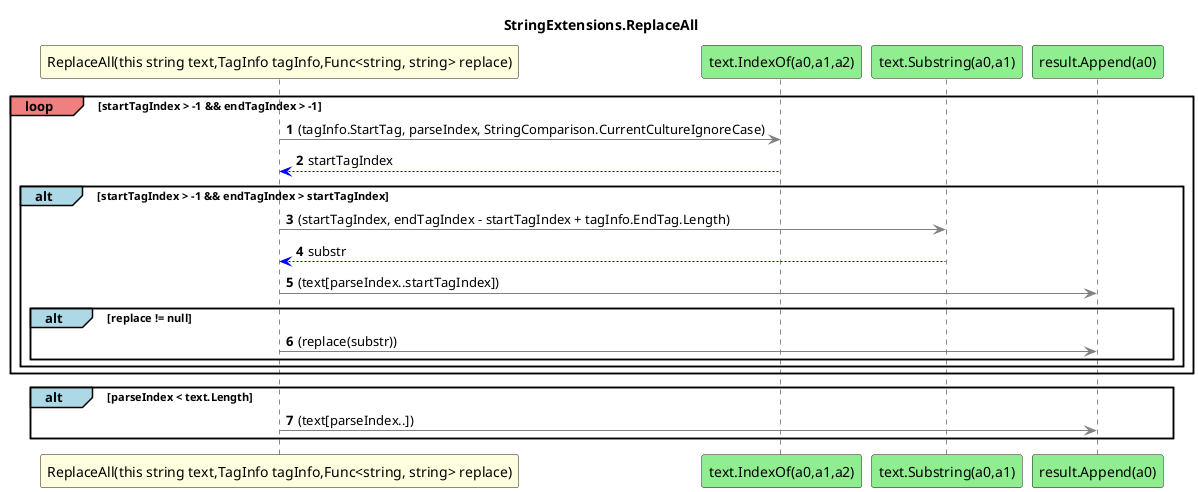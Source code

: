 @startuml StringExtensions.ReplaceAll
title StringExtensions.ReplaceAll
participant "ReplaceAll(this string text,TagInfo tagInfo,Func<string, string> replace)" as ReplaceAll_p0_p1_p2 #LightYellow
participant "text.IndexOf(a0,a1,a2)" as text_IndexOf_a0_a1_a2 #LightGreen
participant "text.Substring(a0,a1)" as text_Substring_a0_a1 #LightGreen
participant "result.Append(a0)" as result_Append_a0 #LightGreen
autonumber
loop#LightCoral startTagIndex > -1 && endTagIndex > -1
    ReplaceAll_p0_p1_p2 -[#grey]> text_IndexOf_a0_a1_a2 : (tagInfo.StartTag, parseIndex, StringComparison.CurrentCultureIgnoreCase)
    text_IndexOf_a0_a1_a2 -[#blue]-> ReplaceAll_p0_p1_p2 : startTagIndex
    alt#LightBlue startTagIndex > -1 && endTagIndex > startTagIndex
        ReplaceAll_p0_p1_p2 -[#grey]> text_Substring_a0_a1 : (startTagIndex, endTagIndex - startTagIndex + tagInfo.EndTag.Length)
        text_Substring_a0_a1 -[#blue]-> ReplaceAll_p0_p1_p2 : substr
        ReplaceAll_p0_p1_p2 -[#grey]> result_Append_a0 : (text[parseIndex..startTagIndex])
        alt#LightBlue replace != null
            ReplaceAll_p0_p1_p2 -[#grey]> result_Append_a0 : (replace(substr))
        end
    end
end
alt#LightBlue parseIndex < text.Length
    ReplaceAll_p0_p1_p2 -[#grey]> result_Append_a0 : (text[parseIndex..])
end
@enduml
